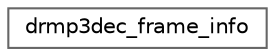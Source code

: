digraph "Graphical Class Hierarchy"
{
 // LATEX_PDF_SIZE
  bgcolor="transparent";
  edge [fontname=Helvetica,fontsize=10,labelfontname=Helvetica,labelfontsize=10];
  node [fontname=Helvetica,fontsize=10,shape=box,height=0.2,width=0.4];
  rankdir="LR";
  Node0 [id="Node000000",label="drmp3dec_frame_info",height=0.2,width=0.4,color="grey40", fillcolor="white", style="filled",URL="$structdrmp3dec__frame__info.html",tooltip=" "];
}
